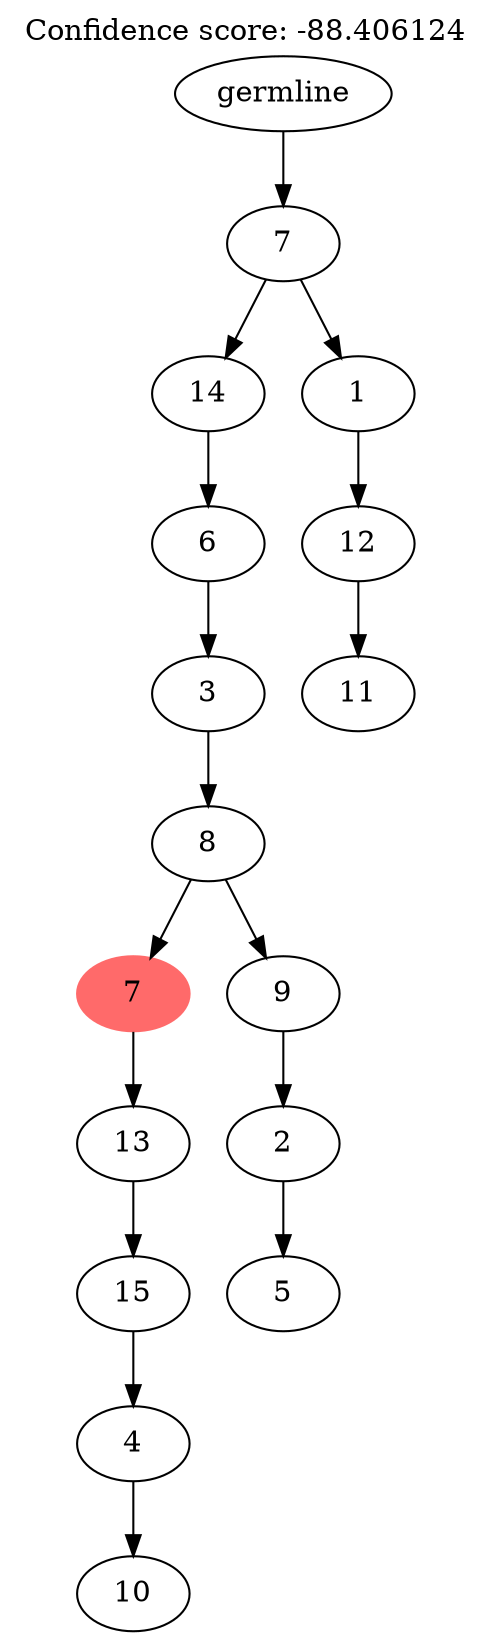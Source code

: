 digraph g {
	"15" -> "16";
	"16" [label="10"];
	"14" -> "15";
	"15" [label="4"];
	"13" -> "14";
	"14" [label="15"];
	"12" -> "13";
	"13" [label="13"];
	"10" -> "11";
	"11" [label="5"];
	"9" -> "10";
	"10" [label="2"];
	"8" -> "9";
	"9" [label="9"];
	"8" -> "12";
	"12" [color=indianred1, style=filled, label="7"];
	"7" -> "8";
	"8" [label="8"];
	"6" -> "7";
	"7" [label="3"];
	"5" -> "6";
	"6" [label="6"];
	"3" -> "4";
	"4" [label="11"];
	"2" -> "3";
	"3" [label="12"];
	"1" -> "2";
	"2" [label="1"];
	"1" -> "5";
	"5" [label="14"];
	"0" -> "1";
	"1" [label="7"];
	"0" [label="germline"];
	labelloc="t";
	label="Confidence score: -88.406124";
}

